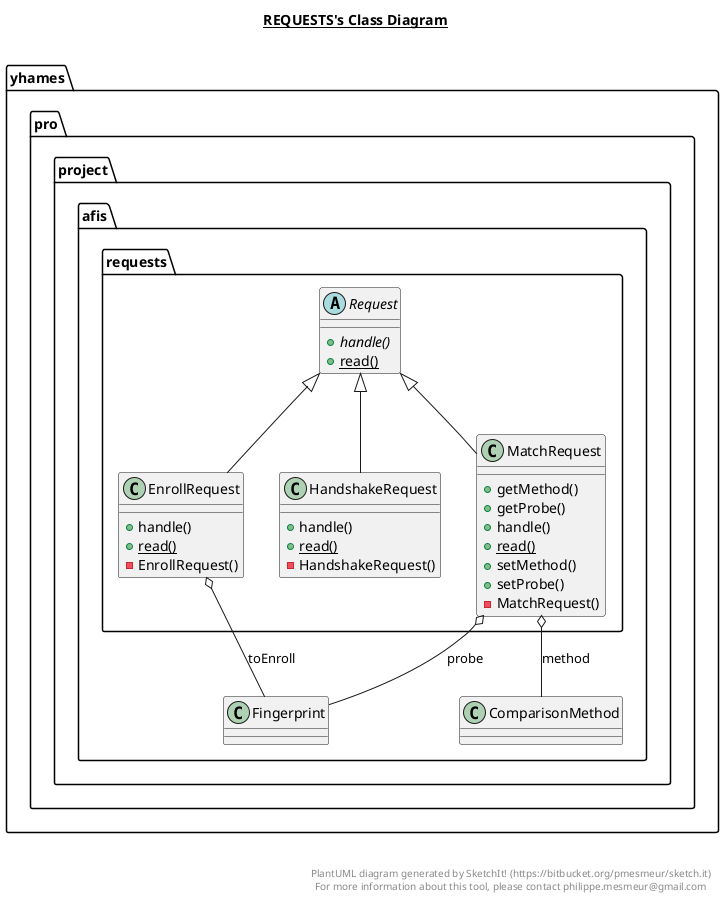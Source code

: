 @startuml

title __REQUESTS's Class Diagram__\n

  namespace yhames.pro.project.afis {
    namespace requests {
      class yhames.pro.project.afis.requests.EnrollRequest {
          + handle()
          {static} + read()
          - EnrollRequest()
      }
    }
  }
  

  namespace yhames.pro.project.afis {
    namespace requests {
      class yhames.pro.project.afis.requests.HandshakeRequest {
          + handle()
          {static} + read()
          - HandshakeRequest()
      }
    }
  }
  

  namespace yhames.pro.project.afis {
    namespace requests {
      class yhames.pro.project.afis.requests.MatchRequest {
          + getMethod()
          + getProbe()
          + handle()
          {static} + read()
          + setMethod()
          + setProbe()
          - MatchRequest()
      }
    }
  }
  

  namespace yhames.pro.project.afis {
    namespace requests {
      abstract class yhames.pro.project.afis.requests.Request {
          {abstract} + handle()
          {static} + read()
      }
    }
  }
  

  yhames.pro.project.afis.requests.EnrollRequest -up-|> yhames.pro.project.afis.requests.Request
  yhames.pro.project.afis.requests.EnrollRequest o-- yhames.pro.project.afis.Fingerprint : toEnroll
  yhames.pro.project.afis.requests.HandshakeRequest -up-|> yhames.pro.project.afis.requests.Request
  yhames.pro.project.afis.requests.MatchRequest -up-|> yhames.pro.project.afis.requests.Request
  yhames.pro.project.afis.requests.MatchRequest o-- yhames.pro.project.afis.ComparisonMethod : method
  yhames.pro.project.afis.requests.MatchRequest o-- yhames.pro.project.afis.Fingerprint : probe


right footer


PlantUML diagram generated by SketchIt! (https://bitbucket.org/pmesmeur/sketch.it)
For more information about this tool, please contact philippe.mesmeur@gmail.com
endfooter

@enduml
